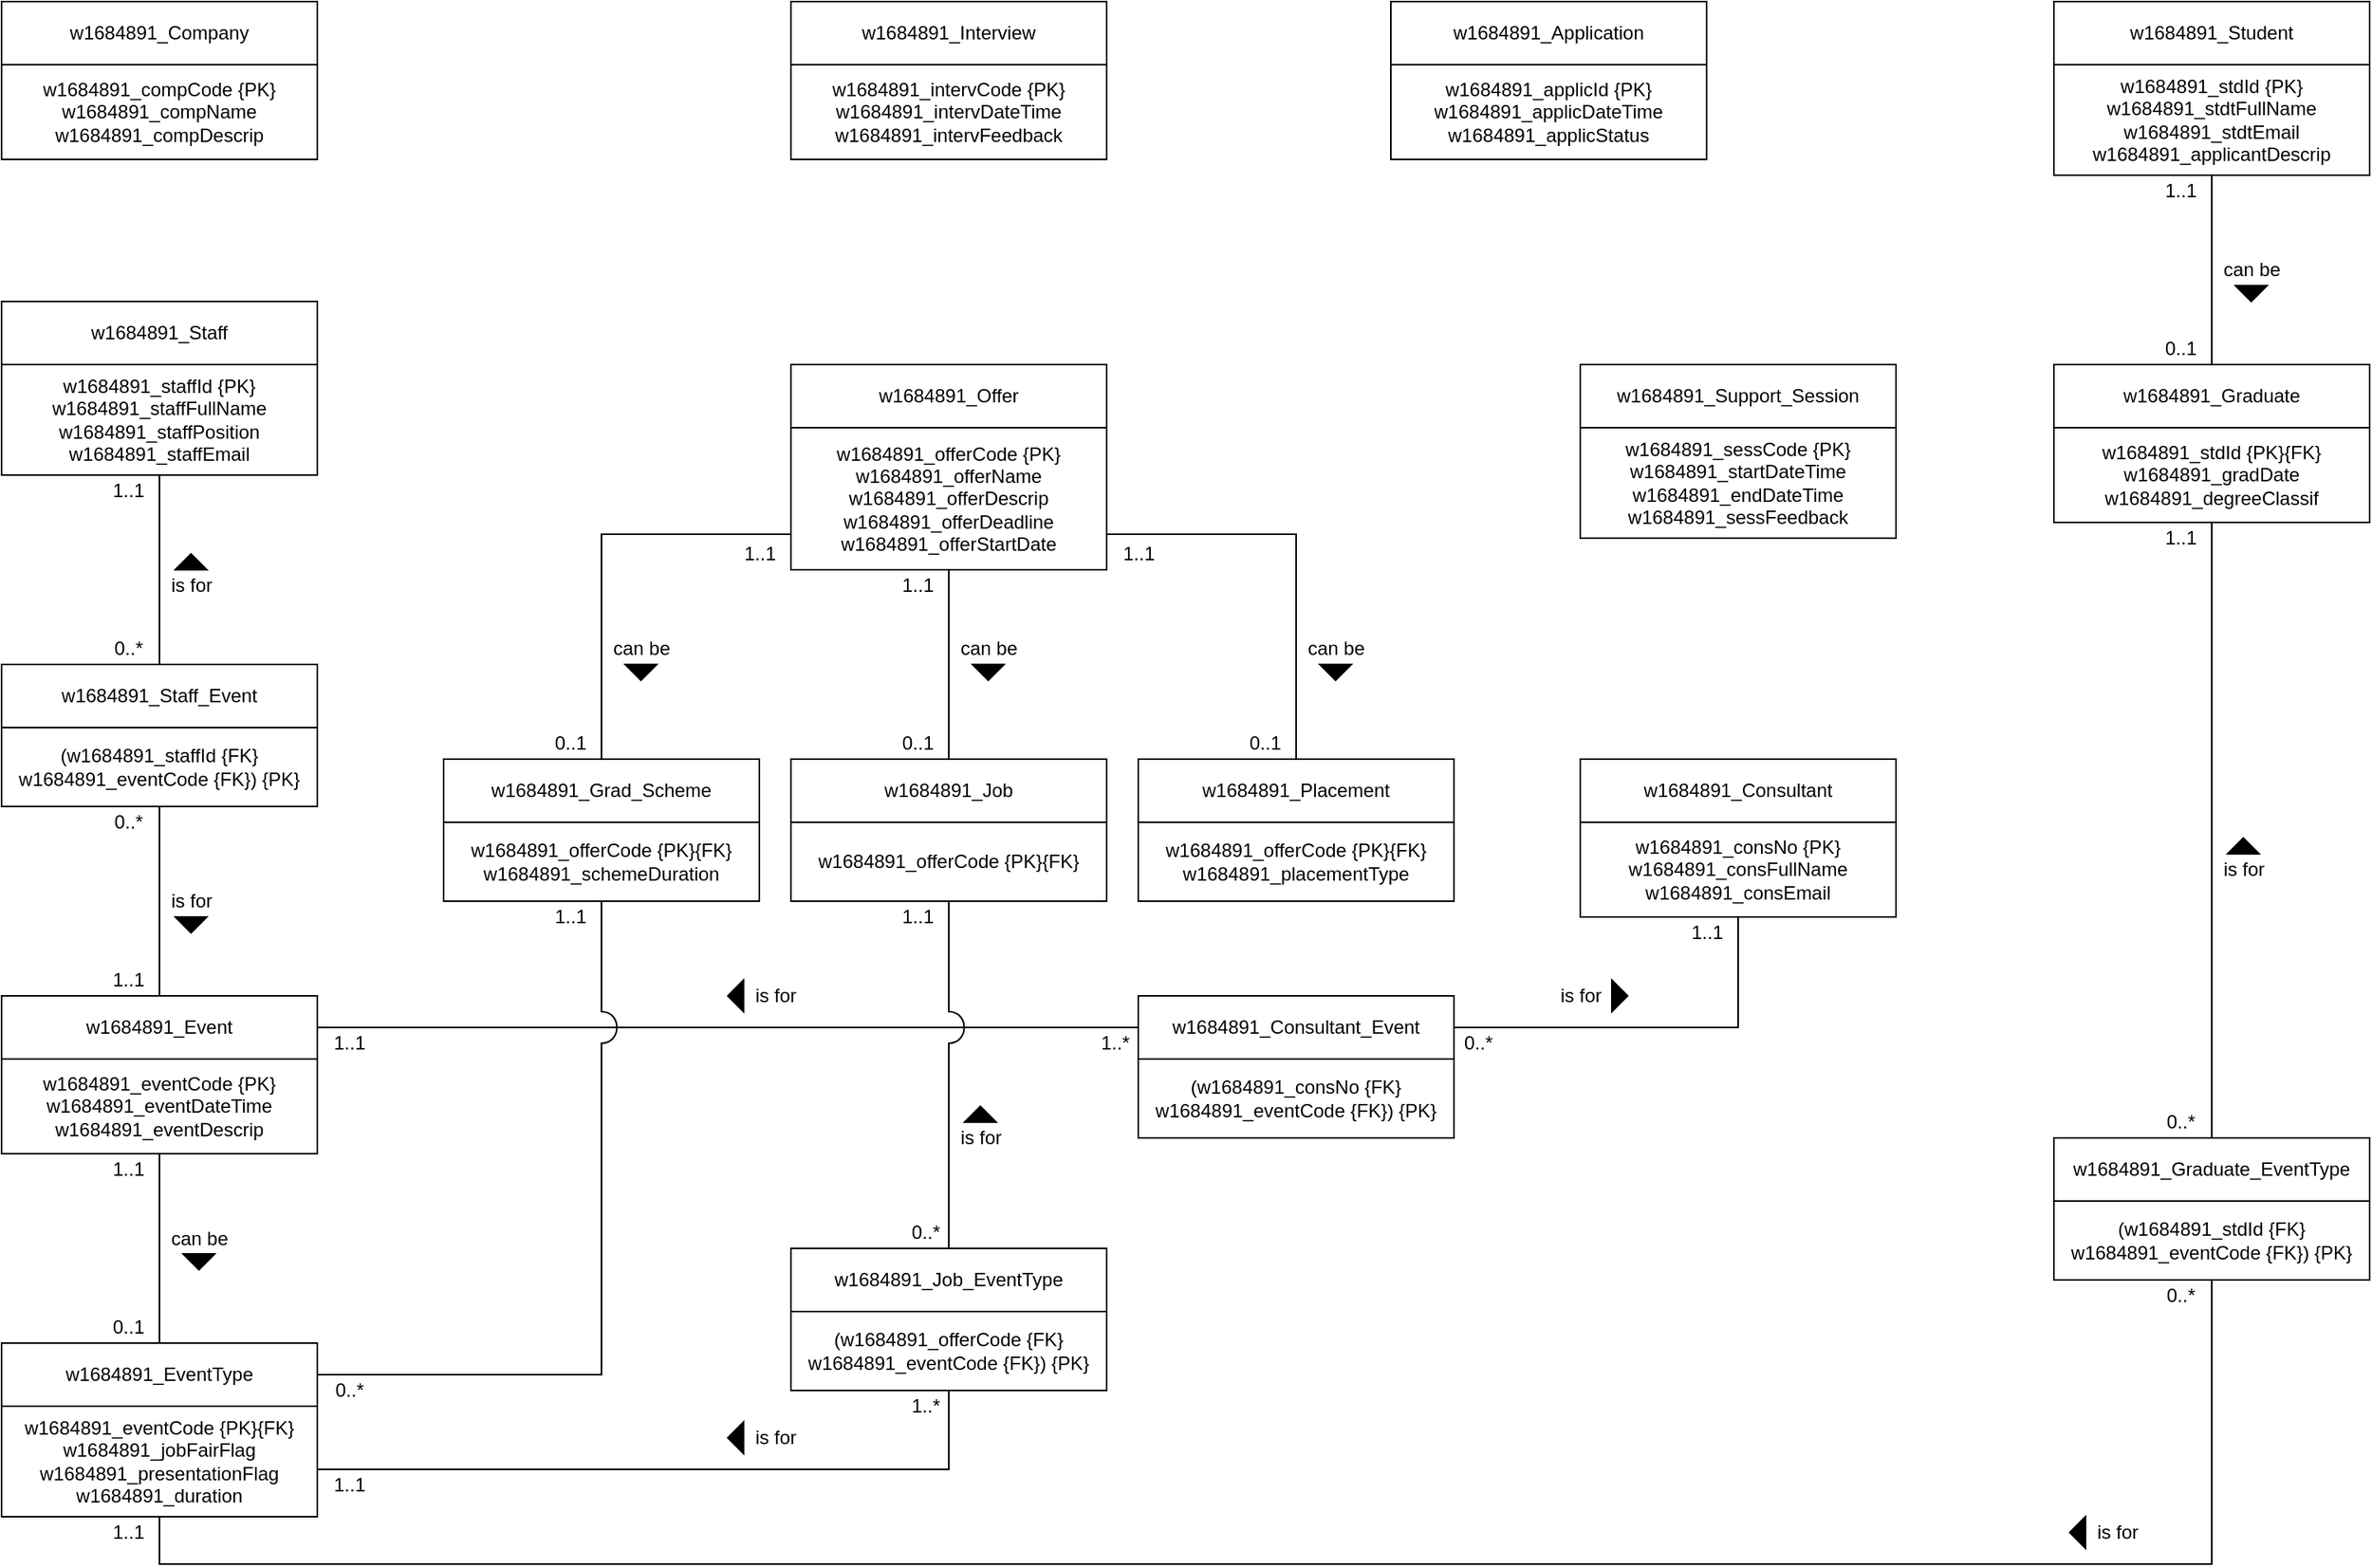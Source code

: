 <mxfile version="13.8.8" type="device"><diagram id="xPJp_WVpA_PlU11qWqzN" name="Page-1"><mxGraphModel dx="1346" dy="762" grid="1" gridSize="10" guides="1" tooltips="1" connect="1" arrows="1" fold="1" page="1" pageScale="1" pageWidth="827" pageHeight="1169" math="0" shadow="0"><root><mxCell id="0"/><mxCell id="1" parent="0"/><mxCell id="q-vAi6iFWzvrNWSMrB7x-6" value="" style="group" vertex="1" connectable="0" parent="1"><mxGeometry x="80" y="40" width="200" height="100" as="geometry"/></mxCell><mxCell id="q-vAi6iFWzvrNWSMrB7x-1" value="w1684891_Company" style="rounded=0;whiteSpace=wrap;html=1;" vertex="1" parent="q-vAi6iFWzvrNWSMrB7x-6"><mxGeometry width="200" height="40" as="geometry"/></mxCell><mxCell id="q-vAi6iFWzvrNWSMrB7x-2" value="w1684891_compCode {PK}&lt;br&gt;w1684891_compName&lt;br&gt;w1684891_compDescrip" style="rounded=0;whiteSpace=wrap;html=1;" vertex="1" parent="q-vAi6iFWzvrNWSMrB7x-6"><mxGeometry y="40" width="200" height="60" as="geometry"/></mxCell><mxCell id="q-vAi6iFWzvrNWSMrB7x-25" value="" style="group" vertex="1" connectable="0" parent="1"><mxGeometry x="80" y="670" width="200" height="100" as="geometry"/></mxCell><mxCell id="q-vAi6iFWzvrNWSMrB7x-26" value="w1684891_Event" style="rounded=0;whiteSpace=wrap;html=1;" vertex="1" parent="q-vAi6iFWzvrNWSMrB7x-25"><mxGeometry width="200" height="40" as="geometry"/></mxCell><mxCell id="q-vAi6iFWzvrNWSMrB7x-27" value="w1684891_eventCode {PK}&lt;br&gt;w1684891_eventDateTime&lt;br&gt;w1684891_eventDescrip" style="rounded=0;whiteSpace=wrap;html=1;" vertex="1" parent="q-vAi6iFWzvrNWSMrB7x-25"><mxGeometry y="40" width="200" height="60" as="geometry"/></mxCell><mxCell id="q-vAi6iFWzvrNWSMrB7x-35" value="" style="group" vertex="1" connectable="0" parent="1"><mxGeometry x="580" y="40" width="200" height="100" as="geometry"/></mxCell><mxCell id="q-vAi6iFWzvrNWSMrB7x-36" value="w1684891_Interview" style="rounded=0;whiteSpace=wrap;html=1;" vertex="1" parent="q-vAi6iFWzvrNWSMrB7x-35"><mxGeometry width="200" height="40" as="geometry"/></mxCell><mxCell id="q-vAi6iFWzvrNWSMrB7x-37" value="w1684891_intervCode {PK}&lt;br&gt;w1684891_intervDateTime&lt;br&gt;w1684891_intervFeedback" style="rounded=0;whiteSpace=wrap;html=1;" vertex="1" parent="q-vAi6iFWzvrNWSMrB7x-35"><mxGeometry y="40" width="200" height="60" as="geometry"/></mxCell><mxCell id="q-vAi6iFWzvrNWSMrB7x-38" value="" style="group" vertex="1" connectable="0" parent="1"><mxGeometry x="960" y="40" width="200" height="100" as="geometry"/></mxCell><mxCell id="q-vAi6iFWzvrNWSMrB7x-39" value="w1684891_Application" style="rounded=0;whiteSpace=wrap;html=1;" vertex="1" parent="q-vAi6iFWzvrNWSMrB7x-38"><mxGeometry width="200" height="40" as="geometry"/></mxCell><mxCell id="q-vAi6iFWzvrNWSMrB7x-40" value="w1684891_applicId {PK}&lt;br&gt;w1684891_applicDateTime&lt;br&gt;w1684891_applicStatus" style="rounded=0;whiteSpace=wrap;html=1;" vertex="1" parent="q-vAi6iFWzvrNWSMrB7x-38"><mxGeometry y="40" width="200" height="60" as="geometry"/></mxCell><mxCell id="q-vAi6iFWzvrNWSMrB7x-41" value="" style="group" vertex="1" connectable="0" parent="1"><mxGeometry x="1080" y="520" width="200" height="100" as="geometry"/></mxCell><mxCell id="q-vAi6iFWzvrNWSMrB7x-42" value="w1684891_Consultant" style="rounded=0;whiteSpace=wrap;html=1;" vertex="1" parent="q-vAi6iFWzvrNWSMrB7x-41"><mxGeometry width="200" height="40" as="geometry"/></mxCell><mxCell id="q-vAi6iFWzvrNWSMrB7x-43" value="w1684891_consNo {PK}&lt;br&gt;w1684891_consFullName&lt;br&gt;w1684891_consEmail" style="rounded=0;whiteSpace=wrap;html=1;" vertex="1" parent="q-vAi6iFWzvrNWSMrB7x-41"><mxGeometry y="40" width="200" height="60" as="geometry"/></mxCell><mxCell id="q-vAi6iFWzvrNWSMrB7x-48" value="" style="group" vertex="1" connectable="0" parent="1"><mxGeometry x="1080" y="270" width="200" height="110" as="geometry"/></mxCell><mxCell id="q-vAi6iFWzvrNWSMrB7x-44" value="w1684891_Support_Session" style="rounded=0;whiteSpace=wrap;html=1;" vertex="1" parent="q-vAi6iFWzvrNWSMrB7x-48"><mxGeometry width="200" height="40" as="geometry"/></mxCell><mxCell id="q-vAi6iFWzvrNWSMrB7x-45" value="w1684891_sessCode {PK}&lt;br&gt;w1684891_startDateTime&lt;br&gt;w1684891_endDateTime&lt;br&gt;w1684891_sessFeedback" style="rounded=0;whiteSpace=wrap;html=1;" vertex="1" parent="q-vAi6iFWzvrNWSMrB7x-48"><mxGeometry y="40" width="200" height="70" as="geometry"/></mxCell><mxCell id="q-vAi6iFWzvrNWSMrB7x-49" value="" style="group" vertex="1" connectable="0" parent="1"><mxGeometry x="80" y="230" width="200" height="110" as="geometry"/></mxCell><mxCell id="q-vAi6iFWzvrNWSMrB7x-4" value="w1684891_Staff" style="rounded=0;whiteSpace=wrap;html=1;" vertex="1" parent="q-vAi6iFWzvrNWSMrB7x-49"><mxGeometry width="200" height="40" as="geometry"/></mxCell><mxCell id="q-vAi6iFWzvrNWSMrB7x-5" value="w1684891_staffId {PK}&lt;br&gt;w1684891_staffFullName&lt;br&gt;w1684891_staffPosition&lt;br&gt;w1684891_staffEmail" style="rounded=0;whiteSpace=wrap;html=1;" vertex="1" parent="q-vAi6iFWzvrNWSMrB7x-49"><mxGeometry y="40" width="200" height="70" as="geometry"/></mxCell><mxCell id="q-vAi6iFWzvrNWSMrB7x-50" value="" style="group" vertex="1" connectable="0" parent="1"><mxGeometry x="1380" y="40" width="200" height="110" as="geometry"/></mxCell><mxCell id="q-vAi6iFWzvrNWSMrB7x-46" value="w1684891_Student" style="rounded=0;whiteSpace=wrap;html=1;" vertex="1" parent="q-vAi6iFWzvrNWSMrB7x-50"><mxGeometry width="200" height="40" as="geometry"/></mxCell><mxCell id="q-vAi6iFWzvrNWSMrB7x-47" value="w1684891_stdId {PK}&lt;br&gt;w1684891_stdtFullName&lt;br&gt;w1684891_stdtEmail&lt;br&gt;w1684891_applicantDescrip" style="rounded=0;whiteSpace=wrap;html=1;" vertex="1" parent="q-vAi6iFWzvrNWSMrB7x-50"><mxGeometry y="40" width="200" height="70" as="geometry"/></mxCell><mxCell id="q-vAi6iFWzvrNWSMrB7x-58" value="" style="group" vertex="1" connectable="0" parent="1"><mxGeometry x="580" y="270" width="200" height="130" as="geometry"/></mxCell><mxCell id="q-vAi6iFWzvrNWSMrB7x-9" value="w1684891_Offer" style="rounded=0;whiteSpace=wrap;html=1;" vertex="1" parent="q-vAi6iFWzvrNWSMrB7x-58"><mxGeometry width="200" height="40" as="geometry"/></mxCell><mxCell id="q-vAi6iFWzvrNWSMrB7x-10" value="&lt;span&gt;w1684891_offerCode {PK}&lt;br&gt;&lt;/span&gt;w1684891_offerName&lt;br&gt;w1684891_offerDescrip&lt;br&gt;w1684891_offerDeadline&lt;br&gt;w1684891_offerStartDate&lt;span&gt;&lt;br&gt;&lt;/span&gt;" style="rounded=0;whiteSpace=wrap;html=1;" vertex="1" parent="q-vAi6iFWzvrNWSMrB7x-58"><mxGeometry y="40" width="200" height="90" as="geometry"/></mxCell><mxCell id="q-vAi6iFWzvrNWSMrB7x-59" value="" style="group" vertex="1" connectable="0" parent="1"><mxGeometry x="800" y="520" width="200" height="90" as="geometry"/></mxCell><mxCell id="q-vAi6iFWzvrNWSMrB7x-20" value="w1684891_Placement" style="rounded=0;whiteSpace=wrap;html=1;" vertex="1" parent="q-vAi6iFWzvrNWSMrB7x-59"><mxGeometry width="200" height="40" as="geometry"/></mxCell><mxCell id="q-vAi6iFWzvrNWSMrB7x-21" value="w1684891_offerCode {PK}{FK}&lt;br&gt;&lt;span&gt;w1684891_placementType&lt;/span&gt;" style="rounded=0;whiteSpace=wrap;html=1;" vertex="1" parent="q-vAi6iFWzvrNWSMrB7x-59"><mxGeometry y="40" width="200" height="50" as="geometry"/></mxCell><mxCell id="q-vAi6iFWzvrNWSMrB7x-60" value="" style="group" vertex="1" connectable="0" parent="1"><mxGeometry x="580" y="520" width="200" height="90" as="geometry"/></mxCell><mxCell id="q-vAi6iFWzvrNWSMrB7x-17" value="w1684891_Job" style="rounded=0;whiteSpace=wrap;html=1;" vertex="1" parent="q-vAi6iFWzvrNWSMrB7x-60"><mxGeometry width="200" height="40" as="geometry"/></mxCell><mxCell id="q-vAi6iFWzvrNWSMrB7x-18" value="&lt;span&gt;w1684891_offerCode {PK}{FK}&lt;/span&gt;" style="rounded=0;whiteSpace=wrap;html=1;" vertex="1" parent="q-vAi6iFWzvrNWSMrB7x-60"><mxGeometry y="40" width="200" height="50" as="geometry"/></mxCell><mxCell id="q-vAi6iFWzvrNWSMrB7x-61" value="" style="group" vertex="1" connectable="0" parent="1"><mxGeometry x="360" y="520" width="200" height="90" as="geometry"/></mxCell><mxCell id="q-vAi6iFWzvrNWSMrB7x-12" value="w1684891_Grad_Scheme" style="rounded=0;whiteSpace=wrap;html=1;" vertex="1" parent="q-vAi6iFWzvrNWSMrB7x-61"><mxGeometry width="200" height="40" as="geometry"/></mxCell><mxCell id="q-vAi6iFWzvrNWSMrB7x-13" value="w1684891_offerCode {PK}{FK}&lt;br&gt;w1684891_schemeDuration" style="rounded=0;whiteSpace=wrap;html=1;" vertex="1" parent="q-vAi6iFWzvrNWSMrB7x-61"><mxGeometry y="40" width="200" height="50" as="geometry"/></mxCell><mxCell id="q-vAi6iFWzvrNWSMrB7x-63" style="edgeStyle=orthogonalEdgeStyle;rounded=0;orthogonalLoop=1;jettySize=auto;html=1;exitX=0.5;exitY=1;exitDx=0;exitDy=0;entryX=0.5;entryY=0;entryDx=0;entryDy=0;endArrow=none;endFill=0;" edge="1" parent="1" source="q-vAi6iFWzvrNWSMrB7x-10" target="q-vAi6iFWzvrNWSMrB7x-17"><mxGeometry relative="1" as="geometry"/></mxCell><mxCell id="q-vAi6iFWzvrNWSMrB7x-65" style="edgeStyle=orthogonalEdgeStyle;rounded=0;orthogonalLoop=1;jettySize=auto;html=1;exitX=0;exitY=0.75;exitDx=0;exitDy=0;entryX=0.5;entryY=0;entryDx=0;entryDy=0;endArrow=none;endFill=0;" edge="1" parent="1" source="q-vAi6iFWzvrNWSMrB7x-10" target="q-vAi6iFWzvrNWSMrB7x-12"><mxGeometry relative="1" as="geometry"/></mxCell><mxCell id="q-vAi6iFWzvrNWSMrB7x-66" style="edgeStyle=orthogonalEdgeStyle;rounded=0;orthogonalLoop=1;jettySize=auto;html=1;exitX=1;exitY=0.75;exitDx=0;exitDy=0;entryX=0.5;entryY=0;entryDx=0;entryDy=0;endArrow=none;endFill=0;" edge="1" parent="1" source="q-vAi6iFWzvrNWSMrB7x-10" target="q-vAi6iFWzvrNWSMrB7x-20"><mxGeometry relative="1" as="geometry"/></mxCell><mxCell id="q-vAi6iFWzvrNWSMrB7x-67" value="1..1" style="text;html=1;align=center;verticalAlign=middle;resizable=0;points=[];autosize=1;" vertex="1" parent="1"><mxGeometry x="780" y="380" width="40" height="20" as="geometry"/></mxCell><mxCell id="q-vAi6iFWzvrNWSMrB7x-68" value="1..1" style="text;html=1;align=center;verticalAlign=middle;resizable=0;points=[];autosize=1;" vertex="1" parent="1"><mxGeometry x="540" y="380" width="40" height="20" as="geometry"/></mxCell><mxCell id="q-vAi6iFWzvrNWSMrB7x-69" value="1..1" style="text;html=1;align=center;verticalAlign=middle;resizable=0;points=[];autosize=1;" vertex="1" parent="1"><mxGeometry x="640" y="400" width="40" height="20" as="geometry"/></mxCell><mxCell id="q-vAi6iFWzvrNWSMrB7x-70" value="0..1" style="text;html=1;align=center;verticalAlign=middle;resizable=0;points=[];autosize=1;" vertex="1" parent="1"><mxGeometry x="860" y="500" width="40" height="20" as="geometry"/></mxCell><mxCell id="q-vAi6iFWzvrNWSMrB7x-71" value="0..1" style="text;html=1;align=center;verticalAlign=middle;resizable=0;points=[];autosize=1;" vertex="1" parent="1"><mxGeometry x="640" y="500" width="40" height="20" as="geometry"/></mxCell><mxCell id="q-vAi6iFWzvrNWSMrB7x-72" value="0..1" style="text;html=1;align=center;verticalAlign=middle;resizable=0;points=[];autosize=1;" vertex="1" parent="1"><mxGeometry x="420" y="500" width="40" height="20" as="geometry"/></mxCell><mxCell id="q-vAi6iFWzvrNWSMrB7x-73" value="can be" style="text;html=1;align=center;verticalAlign=middle;resizable=0;points=[];autosize=1;" vertex="1" parent="1"><mxGeometry x="460" y="440" width="50" height="20" as="geometry"/></mxCell><mxCell id="q-vAi6iFWzvrNWSMrB7x-74" value="" style="triangle;whiteSpace=wrap;html=1;direction=south;fillColor=#000000;" vertex="1" parent="1"><mxGeometry x="475" y="460" width="20" height="10" as="geometry"/></mxCell><mxCell id="q-vAi6iFWzvrNWSMrB7x-75" value="can be" style="text;html=1;align=center;verticalAlign=middle;resizable=0;points=[];autosize=1;" vertex="1" parent="1"><mxGeometry x="680" y="440" width="50" height="20" as="geometry"/></mxCell><mxCell id="q-vAi6iFWzvrNWSMrB7x-76" value="" style="triangle;whiteSpace=wrap;html=1;direction=south;fillColor=#000000;" vertex="1" parent="1"><mxGeometry x="695" y="460" width="20" height="10" as="geometry"/></mxCell><mxCell id="q-vAi6iFWzvrNWSMrB7x-77" value="can be" style="text;html=1;align=center;verticalAlign=middle;resizable=0;points=[];autosize=1;" vertex="1" parent="1"><mxGeometry x="900" y="440" width="50" height="20" as="geometry"/></mxCell><mxCell id="q-vAi6iFWzvrNWSMrB7x-78" value="" style="triangle;whiteSpace=wrap;html=1;direction=south;fillColor=#000000;" vertex="1" parent="1"><mxGeometry x="915" y="460" width="20" height="10" as="geometry"/></mxCell><mxCell id="q-vAi6iFWzvrNWSMrB7x-82" value="" style="group" vertex="1" connectable="0" parent="1"><mxGeometry x="80" y="890" width="200" height="110" as="geometry"/></mxCell><mxCell id="q-vAi6iFWzvrNWSMrB7x-80" value="w1684891_EventType" style="rounded=0;whiteSpace=wrap;html=1;" vertex="1" parent="q-vAi6iFWzvrNWSMrB7x-82"><mxGeometry width="200" height="40" as="geometry"/></mxCell><mxCell id="q-vAi6iFWzvrNWSMrB7x-81" value="w1684891_eventCode {PK}{FK}&lt;br&gt;w1684891_jobFairFlag&lt;br&gt;w1684891_presentationFlag&lt;br&gt;w1684891_duration" style="rounded=0;whiteSpace=wrap;html=1;" vertex="1" parent="q-vAi6iFWzvrNWSMrB7x-82"><mxGeometry y="40" width="200" height="70" as="geometry"/></mxCell><mxCell id="q-vAi6iFWzvrNWSMrB7x-83" style="edgeStyle=orthogonalEdgeStyle;rounded=0;orthogonalLoop=1;jettySize=auto;html=1;exitX=0.5;exitY=1;exitDx=0;exitDy=0;entryX=0.5;entryY=0;entryDx=0;entryDy=0;endArrow=none;endFill=0;" edge="1" parent="1" source="q-vAi6iFWzvrNWSMrB7x-27" target="q-vAi6iFWzvrNWSMrB7x-80"><mxGeometry relative="1" as="geometry"/></mxCell><mxCell id="q-vAi6iFWzvrNWSMrB7x-84" value="1..1" style="text;html=1;align=center;verticalAlign=middle;resizable=0;points=[];autosize=1;" vertex="1" parent="1"><mxGeometry x="140" y="770" width="40" height="20" as="geometry"/></mxCell><mxCell id="q-vAi6iFWzvrNWSMrB7x-85" value="0..1" style="text;html=1;align=center;verticalAlign=middle;resizable=0;points=[];autosize=1;" vertex="1" parent="1"><mxGeometry x="140" y="870" width="40" height="20" as="geometry"/></mxCell><mxCell id="q-vAi6iFWzvrNWSMrB7x-86" value="can be" style="text;html=1;align=center;verticalAlign=middle;resizable=0;points=[];autosize=1;" vertex="1" parent="1"><mxGeometry x="180" y="813.5" width="50" height="20" as="geometry"/></mxCell><mxCell id="q-vAi6iFWzvrNWSMrB7x-87" value="" style="triangle;whiteSpace=wrap;html=1;direction=south;fillColor=#000000;" vertex="1" parent="1"><mxGeometry x="195" y="833.5" width="20" height="10" as="geometry"/></mxCell><mxCell id="q-vAi6iFWzvrNWSMrB7x-88" style="edgeStyle=orthogonalEdgeStyle;rounded=0;orthogonalLoop=1;jettySize=auto;html=1;exitX=0.5;exitY=1;exitDx=0;exitDy=0;entryX=0.5;entryY=0;entryDx=0;entryDy=0;endArrow=none;endFill=0;" edge="1" parent="1" source="q-vAi6iFWzvrNWSMrB7x-47" target="q-vAi6iFWzvrNWSMrB7x-52"><mxGeometry relative="1" as="geometry"/></mxCell><mxCell id="q-vAi6iFWzvrNWSMrB7x-89" value="can be" style="text;html=1;align=center;verticalAlign=middle;resizable=0;points=[];autosize=1;" vertex="1" parent="1"><mxGeometry x="1480" y="200" width="50" height="20" as="geometry"/></mxCell><mxCell id="q-vAi6iFWzvrNWSMrB7x-90" value="" style="triangle;whiteSpace=wrap;html=1;direction=south;fillColor=#000000;" vertex="1" parent="1"><mxGeometry x="1495" y="220" width="20" height="10" as="geometry"/></mxCell><mxCell id="q-vAi6iFWzvrNWSMrB7x-91" value="1..1" style="text;html=1;align=center;verticalAlign=middle;resizable=0;points=[];autosize=1;" vertex="1" parent="1"><mxGeometry x="1440" y="150" width="40" height="20" as="geometry"/></mxCell><mxCell id="q-vAi6iFWzvrNWSMrB7x-92" value="0..1" style="text;html=1;align=center;verticalAlign=middle;resizable=0;points=[];autosize=1;" vertex="1" parent="1"><mxGeometry x="1440" y="250" width="40" height="20" as="geometry"/></mxCell><mxCell id="q-vAi6iFWzvrNWSMrB7x-93" value="" style="group" vertex="1" connectable="0" parent="1"><mxGeometry x="1380" y="270" width="200" height="100" as="geometry"/></mxCell><mxCell id="q-vAi6iFWzvrNWSMrB7x-52" value="w1684891_Graduate" style="rounded=0;whiteSpace=wrap;html=1;" vertex="1" parent="q-vAi6iFWzvrNWSMrB7x-93"><mxGeometry width="200" height="40" as="geometry"/></mxCell><mxCell id="q-vAi6iFWzvrNWSMrB7x-53" value="w1684891_stdId {PK}{FK}&lt;br&gt;&lt;span&gt;w1684891_gradDate&lt;br&gt;w1684891_degreeClassif&lt;br&gt;&lt;/span&gt;" style="rounded=0;whiteSpace=wrap;html=1;" vertex="1" parent="q-vAi6iFWzvrNWSMrB7x-93"><mxGeometry y="40" width="200" height="60" as="geometry"/></mxCell><mxCell id="q-vAi6iFWzvrNWSMrB7x-97" style="edgeStyle=orthogonalEdgeStyle;rounded=0;orthogonalLoop=1;jettySize=auto;html=1;exitX=0.5;exitY=1;exitDx=0;exitDy=0;endArrow=none;endFill=0;" edge="1" parent="1" source="q-vAi6iFWzvrNWSMrB7x-96" target="q-vAi6iFWzvrNWSMrB7x-26"><mxGeometry relative="1" as="geometry"/></mxCell><mxCell id="q-vAi6iFWzvrNWSMrB7x-98" style="edgeStyle=orthogonalEdgeStyle;rounded=0;orthogonalLoop=1;jettySize=auto;html=1;exitX=0.5;exitY=0;exitDx=0;exitDy=0;entryX=0.5;entryY=1;entryDx=0;entryDy=0;endArrow=none;endFill=0;" edge="1" parent="1" source="q-vAi6iFWzvrNWSMrB7x-95" target="q-vAi6iFWzvrNWSMrB7x-5"><mxGeometry relative="1" as="geometry"/></mxCell><mxCell id="q-vAi6iFWzvrNWSMrB7x-99" value="1..1" style="text;html=1;align=center;verticalAlign=middle;resizable=0;points=[];autosize=1;" vertex="1" parent="1"><mxGeometry x="140" y="340" width="40" height="20" as="geometry"/></mxCell><mxCell id="q-vAi6iFWzvrNWSMrB7x-100" value="1..1" style="text;html=1;align=center;verticalAlign=middle;resizable=0;points=[];autosize=1;" vertex="1" parent="1"><mxGeometry x="140" y="650" width="40" height="20" as="geometry"/></mxCell><mxCell id="q-vAi6iFWzvrNWSMrB7x-101" value="0..*" style="text;html=1;align=center;verticalAlign=middle;resizable=0;points=[];autosize=1;" vertex="1" parent="1"><mxGeometry x="145" y="440" width="30" height="20" as="geometry"/></mxCell><mxCell id="q-vAi6iFWzvrNWSMrB7x-102" value="0..*" style="text;html=1;align=center;verticalAlign=middle;resizable=0;points=[];autosize=1;" vertex="1" parent="1"><mxGeometry x="145" y="550" width="30" height="20" as="geometry"/></mxCell><mxCell id="q-vAi6iFWzvrNWSMrB7x-103" value="is for" style="text;html=1;align=center;verticalAlign=middle;resizable=0;points=[];autosize=1;" vertex="1" parent="1"><mxGeometry x="180" y="400" width="40" height="20" as="geometry"/></mxCell><mxCell id="q-vAi6iFWzvrNWSMrB7x-104" value="" style="triangle;whiteSpace=wrap;html=1;direction=north;fillColor=#000000;" vertex="1" parent="1"><mxGeometry x="190" y="390" width="20" height="10" as="geometry"/></mxCell><mxCell id="q-vAi6iFWzvrNWSMrB7x-105" value="is for" style="text;html=1;align=center;verticalAlign=middle;resizable=0;points=[];autosize=1;" vertex="1" parent="1"><mxGeometry x="180" y="600" width="40" height="20" as="geometry"/></mxCell><mxCell id="q-vAi6iFWzvrNWSMrB7x-106" value="" style="triangle;whiteSpace=wrap;html=1;direction=south;fillColor=#000000;" vertex="1" parent="1"><mxGeometry x="190" y="620" width="20" height="10" as="geometry"/></mxCell><mxCell id="q-vAi6iFWzvrNWSMrB7x-107" value="0..*" style="text;html=1;align=center;verticalAlign=middle;resizable=0;points=[];autosize=1;" vertex="1" parent="1"><mxGeometry x="1000" y="690" width="30" height="20" as="geometry"/></mxCell><mxCell id="q-vAi6iFWzvrNWSMrB7x-108" value="1..*" style="text;html=1;align=center;verticalAlign=middle;resizable=0;points=[];autosize=1;" vertex="1" parent="1"><mxGeometry x="770" y="690" width="30" height="20" as="geometry"/></mxCell><mxCell id="q-vAi6iFWzvrNWSMrB7x-109" value="" style="group" vertex="1" connectable="0" parent="1"><mxGeometry x="80" y="460" width="200" height="90" as="geometry"/></mxCell><mxCell id="q-vAi6iFWzvrNWSMrB7x-95" value="w1684891_Staff_Event" style="rounded=0;whiteSpace=wrap;html=1;" vertex="1" parent="q-vAi6iFWzvrNWSMrB7x-109"><mxGeometry width="200" height="40" as="geometry"/></mxCell><mxCell id="q-vAi6iFWzvrNWSMrB7x-96" value="(w1684891_staffId {FK}&lt;br&gt;w1684891_eventCode {FK}) {PK}" style="rounded=0;whiteSpace=wrap;html=1;" vertex="1" parent="q-vAi6iFWzvrNWSMrB7x-109"><mxGeometry y="40" width="200" height="50" as="geometry"/></mxCell><mxCell id="q-vAi6iFWzvrNWSMrB7x-110" value="" style="group" vertex="1" connectable="0" parent="1"><mxGeometry x="800" y="670" width="200" height="90" as="geometry"/></mxCell><mxCell id="q-vAi6iFWzvrNWSMrB7x-111" value="w1684891_Consultant_Event" style="rounded=0;whiteSpace=wrap;html=1;" vertex="1" parent="q-vAi6iFWzvrNWSMrB7x-110"><mxGeometry width="200" height="40" as="geometry"/></mxCell><mxCell id="q-vAi6iFWzvrNWSMrB7x-112" value="(w1684891_consNo {FK}&lt;br&gt;w1684891_eventCode {FK}) {PK}" style="rounded=0;whiteSpace=wrap;html=1;" vertex="1" parent="q-vAi6iFWzvrNWSMrB7x-110"><mxGeometry y="40" width="200" height="50" as="geometry"/></mxCell><mxCell id="q-vAi6iFWzvrNWSMrB7x-113" style="edgeStyle=orthogonalEdgeStyle;rounded=0;orthogonalLoop=1;jettySize=auto;html=1;exitX=0.5;exitY=1;exitDx=0;exitDy=0;entryX=1;entryY=0.5;entryDx=0;entryDy=0;endArrow=none;endFill=0;" edge="1" parent="1" source="q-vAi6iFWzvrNWSMrB7x-43" target="q-vAi6iFWzvrNWSMrB7x-111"><mxGeometry relative="1" as="geometry"><Array as="points"><mxPoint x="1180" y="690"/></Array></mxGeometry></mxCell><mxCell id="q-vAi6iFWzvrNWSMrB7x-114" style="edgeStyle=orthogonalEdgeStyle;rounded=0;orthogonalLoop=1;jettySize=auto;html=1;exitX=0;exitY=0.5;exitDx=0;exitDy=0;entryX=1;entryY=0.5;entryDx=0;entryDy=0;endArrow=none;endFill=0;" edge="1" parent="1" source="q-vAi6iFWzvrNWSMrB7x-111" target="q-vAi6iFWzvrNWSMrB7x-26"><mxGeometry relative="1" as="geometry"/></mxCell><mxCell id="q-vAi6iFWzvrNWSMrB7x-115" value="1..1" style="text;html=1;align=center;verticalAlign=middle;resizable=0;points=[];autosize=1;" vertex="1" parent="1"><mxGeometry x="1140" y="620" width="40" height="20" as="geometry"/></mxCell><mxCell id="q-vAi6iFWzvrNWSMrB7x-116" value="1..1" style="text;html=1;align=center;verticalAlign=middle;resizable=0;points=[];autosize=1;" vertex="1" parent="1"><mxGeometry x="280" y="690" width="40" height="20" as="geometry"/></mxCell><mxCell id="q-vAi6iFWzvrNWSMrB7x-117" value="is for" style="text;html=1;align=center;verticalAlign=middle;resizable=0;points=[];autosize=1;" vertex="1" parent="1"><mxGeometry x="550" y="660" width="40" height="20" as="geometry"/></mxCell><mxCell id="q-vAi6iFWzvrNWSMrB7x-118" value="" style="triangle;whiteSpace=wrap;html=1;direction=west;fillColor=#000000;" vertex="1" parent="1"><mxGeometry x="540" y="660" width="10" height="20" as="geometry"/></mxCell><mxCell id="q-vAi6iFWzvrNWSMrB7x-119" value="is for" style="text;html=1;align=center;verticalAlign=middle;resizable=0;points=[];autosize=1;" vertex="1" parent="1"><mxGeometry x="1060" y="660" width="40" height="20" as="geometry"/></mxCell><mxCell id="q-vAi6iFWzvrNWSMrB7x-120" value="" style="triangle;whiteSpace=wrap;html=1;direction=east;fillColor=#000000;" vertex="1" parent="1"><mxGeometry x="1100" y="660" width="10" height="20" as="geometry"/></mxCell><mxCell id="q-vAi6iFWzvrNWSMrB7x-124" style="edgeStyle=orthogonalEdgeStyle;rounded=0;orthogonalLoop=1;jettySize=auto;html=1;exitX=0.5;exitY=1;exitDx=0;exitDy=0;entryX=1;entryY=0.5;entryDx=0;entryDy=0;endArrow=none;endFill=0;jumpStyle=arc;jumpSize=20;" edge="1" parent="1" source="q-vAi6iFWzvrNWSMrB7x-13" target="q-vAi6iFWzvrNWSMrB7x-80"><mxGeometry relative="1" as="geometry"><Array as="points"><mxPoint x="460" y="910"/></Array></mxGeometry></mxCell><mxCell id="q-vAi6iFWzvrNWSMrB7x-125" value="1..*" style="text;html=1;align=center;verticalAlign=middle;resizable=0;points=[];autosize=1;" vertex="1" parent="1"><mxGeometry x="650" y="920" width="30" height="20" as="geometry"/></mxCell><mxCell id="q-vAi6iFWzvrNWSMrB7x-126" value="0..*" style="text;html=1;align=center;verticalAlign=middle;resizable=0;points=[];autosize=1;" vertex="1" parent="1"><mxGeometry x="650" y="810" width="30" height="20" as="geometry"/></mxCell><mxCell id="q-vAi6iFWzvrNWSMrB7x-129" value="" style="group" vertex="1" connectable="0" parent="1"><mxGeometry x="580" y="830" width="200" height="90" as="geometry"/></mxCell><mxCell id="q-vAi6iFWzvrNWSMrB7x-130" value="w1684891_Job_EventType" style="rounded=0;whiteSpace=wrap;html=1;" vertex="1" parent="q-vAi6iFWzvrNWSMrB7x-129"><mxGeometry width="200" height="40" as="geometry"/></mxCell><mxCell id="q-vAi6iFWzvrNWSMrB7x-131" value="(w1684891_offerCode {FK}&lt;br&gt;w1684891_eventCode {FK}) {PK}" style="rounded=0;whiteSpace=wrap;html=1;" vertex="1" parent="q-vAi6iFWzvrNWSMrB7x-129"><mxGeometry y="40" width="200" height="50" as="geometry"/></mxCell><mxCell id="q-vAi6iFWzvrNWSMrB7x-132" style="edgeStyle=orthogonalEdgeStyle;rounded=0;orthogonalLoop=1;jettySize=auto;html=1;exitX=0.5;exitY=1;exitDx=0;exitDy=0;entryX=0.5;entryY=0;entryDx=0;entryDy=0;startArrow=none;startFill=0;endArrow=none;endFill=0;jumpStyle=arc;jumpSize=20;" edge="1" parent="1" source="q-vAi6iFWzvrNWSMrB7x-18" target="q-vAi6iFWzvrNWSMrB7x-130"><mxGeometry relative="1" as="geometry"/></mxCell><mxCell id="q-vAi6iFWzvrNWSMrB7x-133" style="edgeStyle=orthogonalEdgeStyle;rounded=0;orthogonalLoop=1;jettySize=auto;html=1;exitX=0.5;exitY=1;exitDx=0;exitDy=0;entryX=1;entryY=0.5;entryDx=0;entryDy=0;startArrow=none;startFill=0;endArrow=none;endFill=0;" edge="1" parent="1" source="q-vAi6iFWzvrNWSMrB7x-131" target="q-vAi6iFWzvrNWSMrB7x-81"><mxGeometry relative="1" as="geometry"><Array as="points"><mxPoint x="680" y="970"/><mxPoint x="280" y="970"/></Array></mxGeometry></mxCell><mxCell id="q-vAi6iFWzvrNWSMrB7x-134" value="1..1" style="text;html=1;align=center;verticalAlign=middle;resizable=0;points=[];autosize=1;" vertex="1" parent="1"><mxGeometry x="640" y="610" width="40" height="20" as="geometry"/></mxCell><mxCell id="q-vAi6iFWzvrNWSMrB7x-135" value="1..1" style="text;html=1;align=center;verticalAlign=middle;resizable=0;points=[];autosize=1;" vertex="1" parent="1"><mxGeometry x="280" y="970" width="40" height="20" as="geometry"/></mxCell><mxCell id="q-vAi6iFWzvrNWSMrB7x-136" value="is for" style="text;html=1;align=center;verticalAlign=middle;resizable=0;points=[];autosize=1;" vertex="1" parent="1"><mxGeometry x="550" y="940" width="40" height="20" as="geometry"/></mxCell><mxCell id="q-vAi6iFWzvrNWSMrB7x-137" value="" style="triangle;whiteSpace=wrap;html=1;direction=west;fillColor=#000000;" vertex="1" parent="1"><mxGeometry x="540" y="940" width="10" height="20" as="geometry"/></mxCell><mxCell id="q-vAi6iFWzvrNWSMrB7x-138" value="is for" style="text;html=1;align=center;verticalAlign=middle;resizable=0;points=[];autosize=1;" vertex="1" parent="1"><mxGeometry x="680" y="750" width="40" height="20" as="geometry"/></mxCell><mxCell id="q-vAi6iFWzvrNWSMrB7x-139" value="" style="triangle;whiteSpace=wrap;html=1;direction=north;fillColor=#000000;" vertex="1" parent="1"><mxGeometry x="690" y="740" width="20" height="10" as="geometry"/></mxCell><mxCell id="q-vAi6iFWzvrNWSMrB7x-140" value="1..1" style="text;html=1;align=center;verticalAlign=middle;resizable=0;points=[];autosize=1;" vertex="1" parent="1"><mxGeometry x="420" y="610" width="40" height="20" as="geometry"/></mxCell><mxCell id="q-vAi6iFWzvrNWSMrB7x-141" value="0..*" style="text;html=1;align=center;verticalAlign=middle;resizable=0;points=[];autosize=1;" vertex="1" parent="1"><mxGeometry x="285" y="910" width="30" height="20" as="geometry"/></mxCell><mxCell id="q-vAi6iFWzvrNWSMrB7x-143" value="0..*" style="text;html=1;align=center;verticalAlign=middle;resizable=0;points=[];autosize=1;" vertex="1" parent="1"><mxGeometry x="1445" y="740" width="30" height="20" as="geometry"/></mxCell><mxCell id="q-vAi6iFWzvrNWSMrB7x-144" value="0..*" style="text;html=1;align=center;verticalAlign=middle;resizable=0;points=[];autosize=1;" vertex="1" parent="1"><mxGeometry x="1445" y="850" width="30" height="20" as="geometry"/></mxCell><mxCell id="q-vAi6iFWzvrNWSMrB7x-150" value="" style="group" vertex="1" connectable="0" parent="1"><mxGeometry x="1380" y="760" width="200" height="90" as="geometry"/></mxCell><mxCell id="q-vAi6iFWzvrNWSMrB7x-151" value="w1684891_Graduate_EventType" style="rounded=0;whiteSpace=wrap;html=1;" vertex="1" parent="q-vAi6iFWzvrNWSMrB7x-150"><mxGeometry width="200" height="40" as="geometry"/></mxCell><mxCell id="q-vAi6iFWzvrNWSMrB7x-152" value="(w1684891_stdId {FK}&lt;br&gt;w1684891_eventCode {FK}) {PK}" style="rounded=0;whiteSpace=wrap;html=1;" vertex="1" parent="q-vAi6iFWzvrNWSMrB7x-150"><mxGeometry y="40" width="200" height="50" as="geometry"/></mxCell><mxCell id="q-vAi6iFWzvrNWSMrB7x-154" style="edgeStyle=orthogonalEdgeStyle;rounded=0;jumpStyle=arc;jumpSize=20;orthogonalLoop=1;jettySize=auto;html=1;exitX=0.5;exitY=1;exitDx=0;exitDy=0;entryX=0.5;entryY=0;entryDx=0;entryDy=0;startArrow=none;startFill=0;endArrow=none;endFill=0;" edge="1" parent="1" source="q-vAi6iFWzvrNWSMrB7x-53" target="q-vAi6iFWzvrNWSMrB7x-151"><mxGeometry relative="1" as="geometry"/></mxCell><mxCell id="q-vAi6iFWzvrNWSMrB7x-155" style="edgeStyle=orthogonalEdgeStyle;rounded=0;jumpStyle=arc;jumpSize=20;orthogonalLoop=1;jettySize=auto;html=1;exitX=0.5;exitY=1;exitDx=0;exitDy=0;entryX=0.5;entryY=1;entryDx=0;entryDy=0;startArrow=none;startFill=0;endArrow=none;endFill=0;" edge="1" parent="1" source="q-vAi6iFWzvrNWSMrB7x-152" target="q-vAi6iFWzvrNWSMrB7x-81"><mxGeometry relative="1" as="geometry"><Array as="points"><mxPoint x="1480" y="1030"/><mxPoint x="180" y="1030"/></Array></mxGeometry></mxCell><mxCell id="q-vAi6iFWzvrNWSMrB7x-156" value="1..1" style="text;html=1;align=center;verticalAlign=middle;resizable=0;points=[];autosize=1;" vertex="1" parent="1"><mxGeometry x="1440" y="370" width="40" height="20" as="geometry"/></mxCell><mxCell id="q-vAi6iFWzvrNWSMrB7x-157" value="1..1" style="text;html=1;align=center;verticalAlign=middle;resizable=0;points=[];autosize=1;" vertex="1" parent="1"><mxGeometry x="140" y="1000" width="40" height="20" as="geometry"/></mxCell><mxCell id="q-vAi6iFWzvrNWSMrB7x-158" value="is for" style="text;html=1;align=center;verticalAlign=middle;resizable=0;points=[];autosize=1;" vertex="1" parent="1"><mxGeometry x="1400" y="1000" width="40" height="20" as="geometry"/></mxCell><mxCell id="q-vAi6iFWzvrNWSMrB7x-159" value="" style="triangle;whiteSpace=wrap;html=1;direction=west;fillColor=#000000;" vertex="1" parent="1"><mxGeometry x="1390" y="1000" width="10" height="20" as="geometry"/></mxCell><mxCell id="q-vAi6iFWzvrNWSMrB7x-161" value="is for" style="text;html=1;align=center;verticalAlign=middle;resizable=0;points=[];autosize=1;" vertex="1" parent="1"><mxGeometry x="1480" y="580" width="40" height="20" as="geometry"/></mxCell><mxCell id="q-vAi6iFWzvrNWSMrB7x-162" value="" style="triangle;whiteSpace=wrap;html=1;direction=north;fillColor=#000000;" vertex="1" parent="1"><mxGeometry x="1490" y="570" width="20" height="10" as="geometry"/></mxCell></root></mxGraphModel></diagram></mxfile>